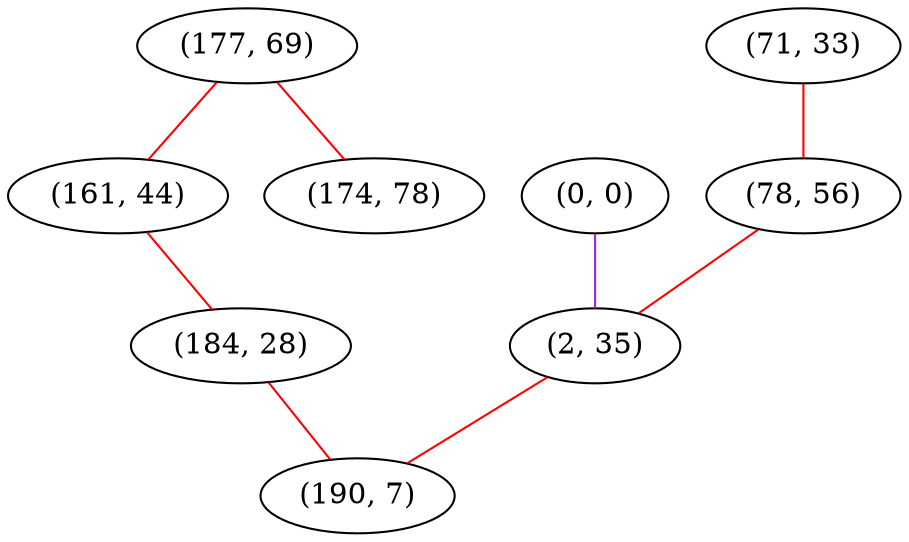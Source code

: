 graph "" {
"(177, 69)";
"(0, 0)";
"(161, 44)";
"(184, 28)";
"(71, 33)";
"(78, 56)";
"(2, 35)";
"(174, 78)";
"(190, 7)";
"(177, 69)" -- "(161, 44)"  [color=red, key=0, weight=1];
"(177, 69)" -- "(174, 78)"  [color=red, key=0, weight=1];
"(0, 0)" -- "(2, 35)"  [color=purple, key=0, weight=4];
"(161, 44)" -- "(184, 28)"  [color=red, key=0, weight=1];
"(184, 28)" -- "(190, 7)"  [color=red, key=0, weight=1];
"(71, 33)" -- "(78, 56)"  [color=red, key=0, weight=1];
"(78, 56)" -- "(2, 35)"  [color=red, key=0, weight=1];
"(2, 35)" -- "(190, 7)"  [color=red, key=0, weight=1];
}
